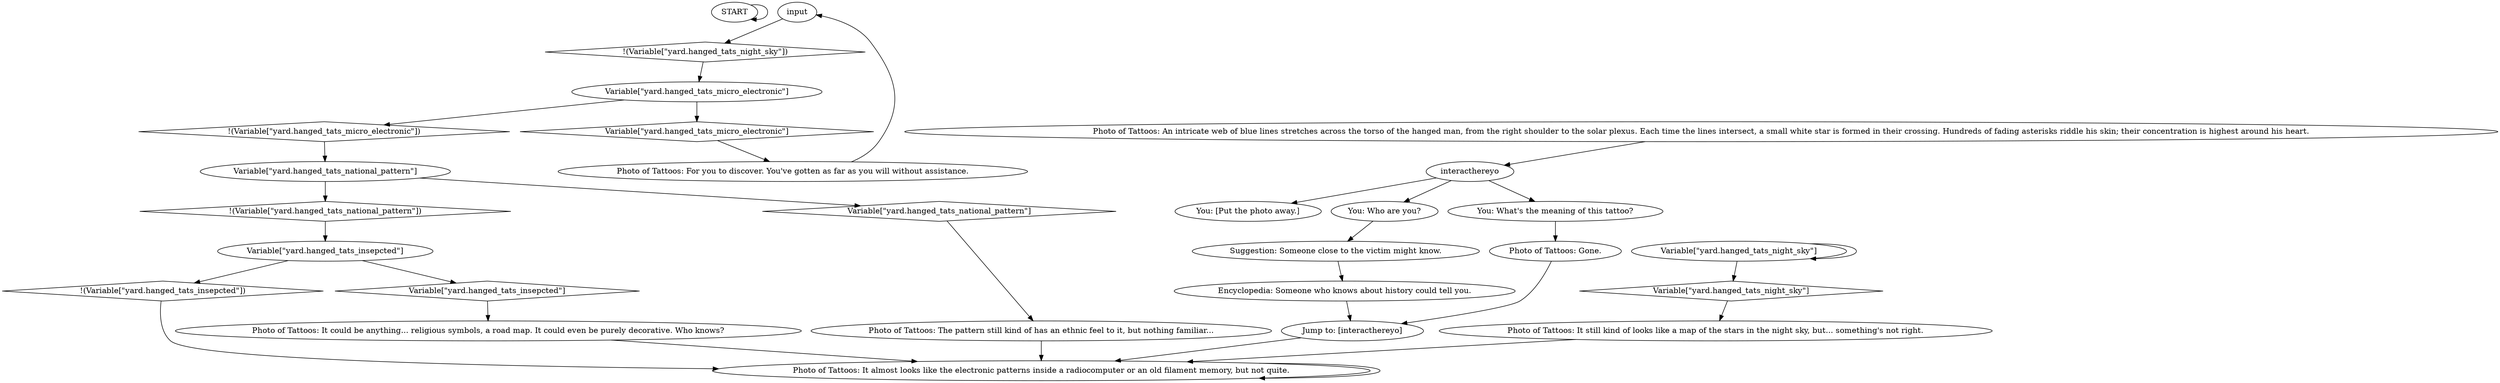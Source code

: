 # INVENTORY / PHOTO OF TATTOOS
# instant photo of the hanged man's tattoos by Kim Kitsuragi
# ==================================================
digraph G {
	  0 [label="START"];
	  1 [label="input"];
	  2 [label="Suggestion: Someone close to the victim might know."];
	  3 [label="Photo of Tattoos: Gone."];
	  4 [label="Photo of Tattoos: For you to discover. You've gotten as far as you will without assistance."];
	  5 [label="Photo of Tattoos: It almost looks like the electronic patterns inside a radiocomputer or an old filament memory, but not quite."];
	  6 [label="interacthereyo"];
	  7 [label="Variable[\"yard.hanged_tats_night_sky\"]"];
	  8 [label="Variable[\"yard.hanged_tats_night_sky\"]", shape=diamond];
	  9 [label="!(Variable[\"yard.hanged_tats_night_sky\"])", shape=diamond];
	  10 [label="Photo of Tattoos: An intricate web of blue lines stretches across the torso of the hanged man, from the right shoulder to the solar plexus. Each time the lines intersect, a small white star is formed in their crossing. Hundreds of fading asterisks riddle his skin; their concentration is highest around his heart."];
	  11 [label="You: Who are you?"];
	  12 [label="Variable[\"yard.hanged_tats_national_pattern\"]"];
	  13 [label="Variable[\"yard.hanged_tats_national_pattern\"]", shape=diamond];
	  14 [label="!(Variable[\"yard.hanged_tats_national_pattern\"])", shape=diamond];
	  15 [label="Jump to: [interacthereyo]"];
	  16 [label="Encyclopedia: Someone who knows about history could tell you."];
	  17 [label="Photo of Tattoos: It still kind of looks like a map of the stars in the night sky, but... something's not right."];
	  18 [label="You: What's the meaning of this tattoo?"];
	  19 [label="Variable[\"yard.hanged_tats_micro_electronic\"]"];
	  20 [label="Variable[\"yard.hanged_tats_micro_electronic\"]", shape=diamond];
	  21 [label="!(Variable[\"yard.hanged_tats_micro_electronic\"])", shape=diamond];
	  22 [label="You: [Put the photo away.]"];
	  23 [label="Variable[\"yard.hanged_tats_insepcted\"]"];
	  24 [label="Variable[\"yard.hanged_tats_insepcted\"]", shape=diamond];
	  25 [label="!(Variable[\"yard.hanged_tats_insepcted\"])", shape=diamond];
	  26 [label="Photo of Tattoos: The pattern still kind of has an ethnic feel to it, but nothing familiar..."];
	  27 [label="Photo of Tattoos: It could be anything... religious symbols, a road map. It could even be purely decorative. Who knows?"];
	  0 -> 0
	  1 -> 9
	  2 -> 16
	  3 -> 15
	  4 -> 1
	  5 -> 5
	  6 -> 18
	  6 -> 11
	  6 -> 22
	  7 -> 8
	  7 -> 7
	  8 -> 17
	  9 -> 19
	  10 -> 6
	  11 -> 2
	  12 -> 13
	  12 -> 14
	  13 -> 26
	  14 -> 23
	  15 -> 5
	  16 -> 15
	  17 -> 5
	  18 -> 3
	  19 -> 20
	  19 -> 21
	  20 -> 4
	  21 -> 12
	  23 -> 24
	  23 -> 25
	  24 -> 27
	  25 -> 5
	  26 -> 5
	  27 -> 5
}

